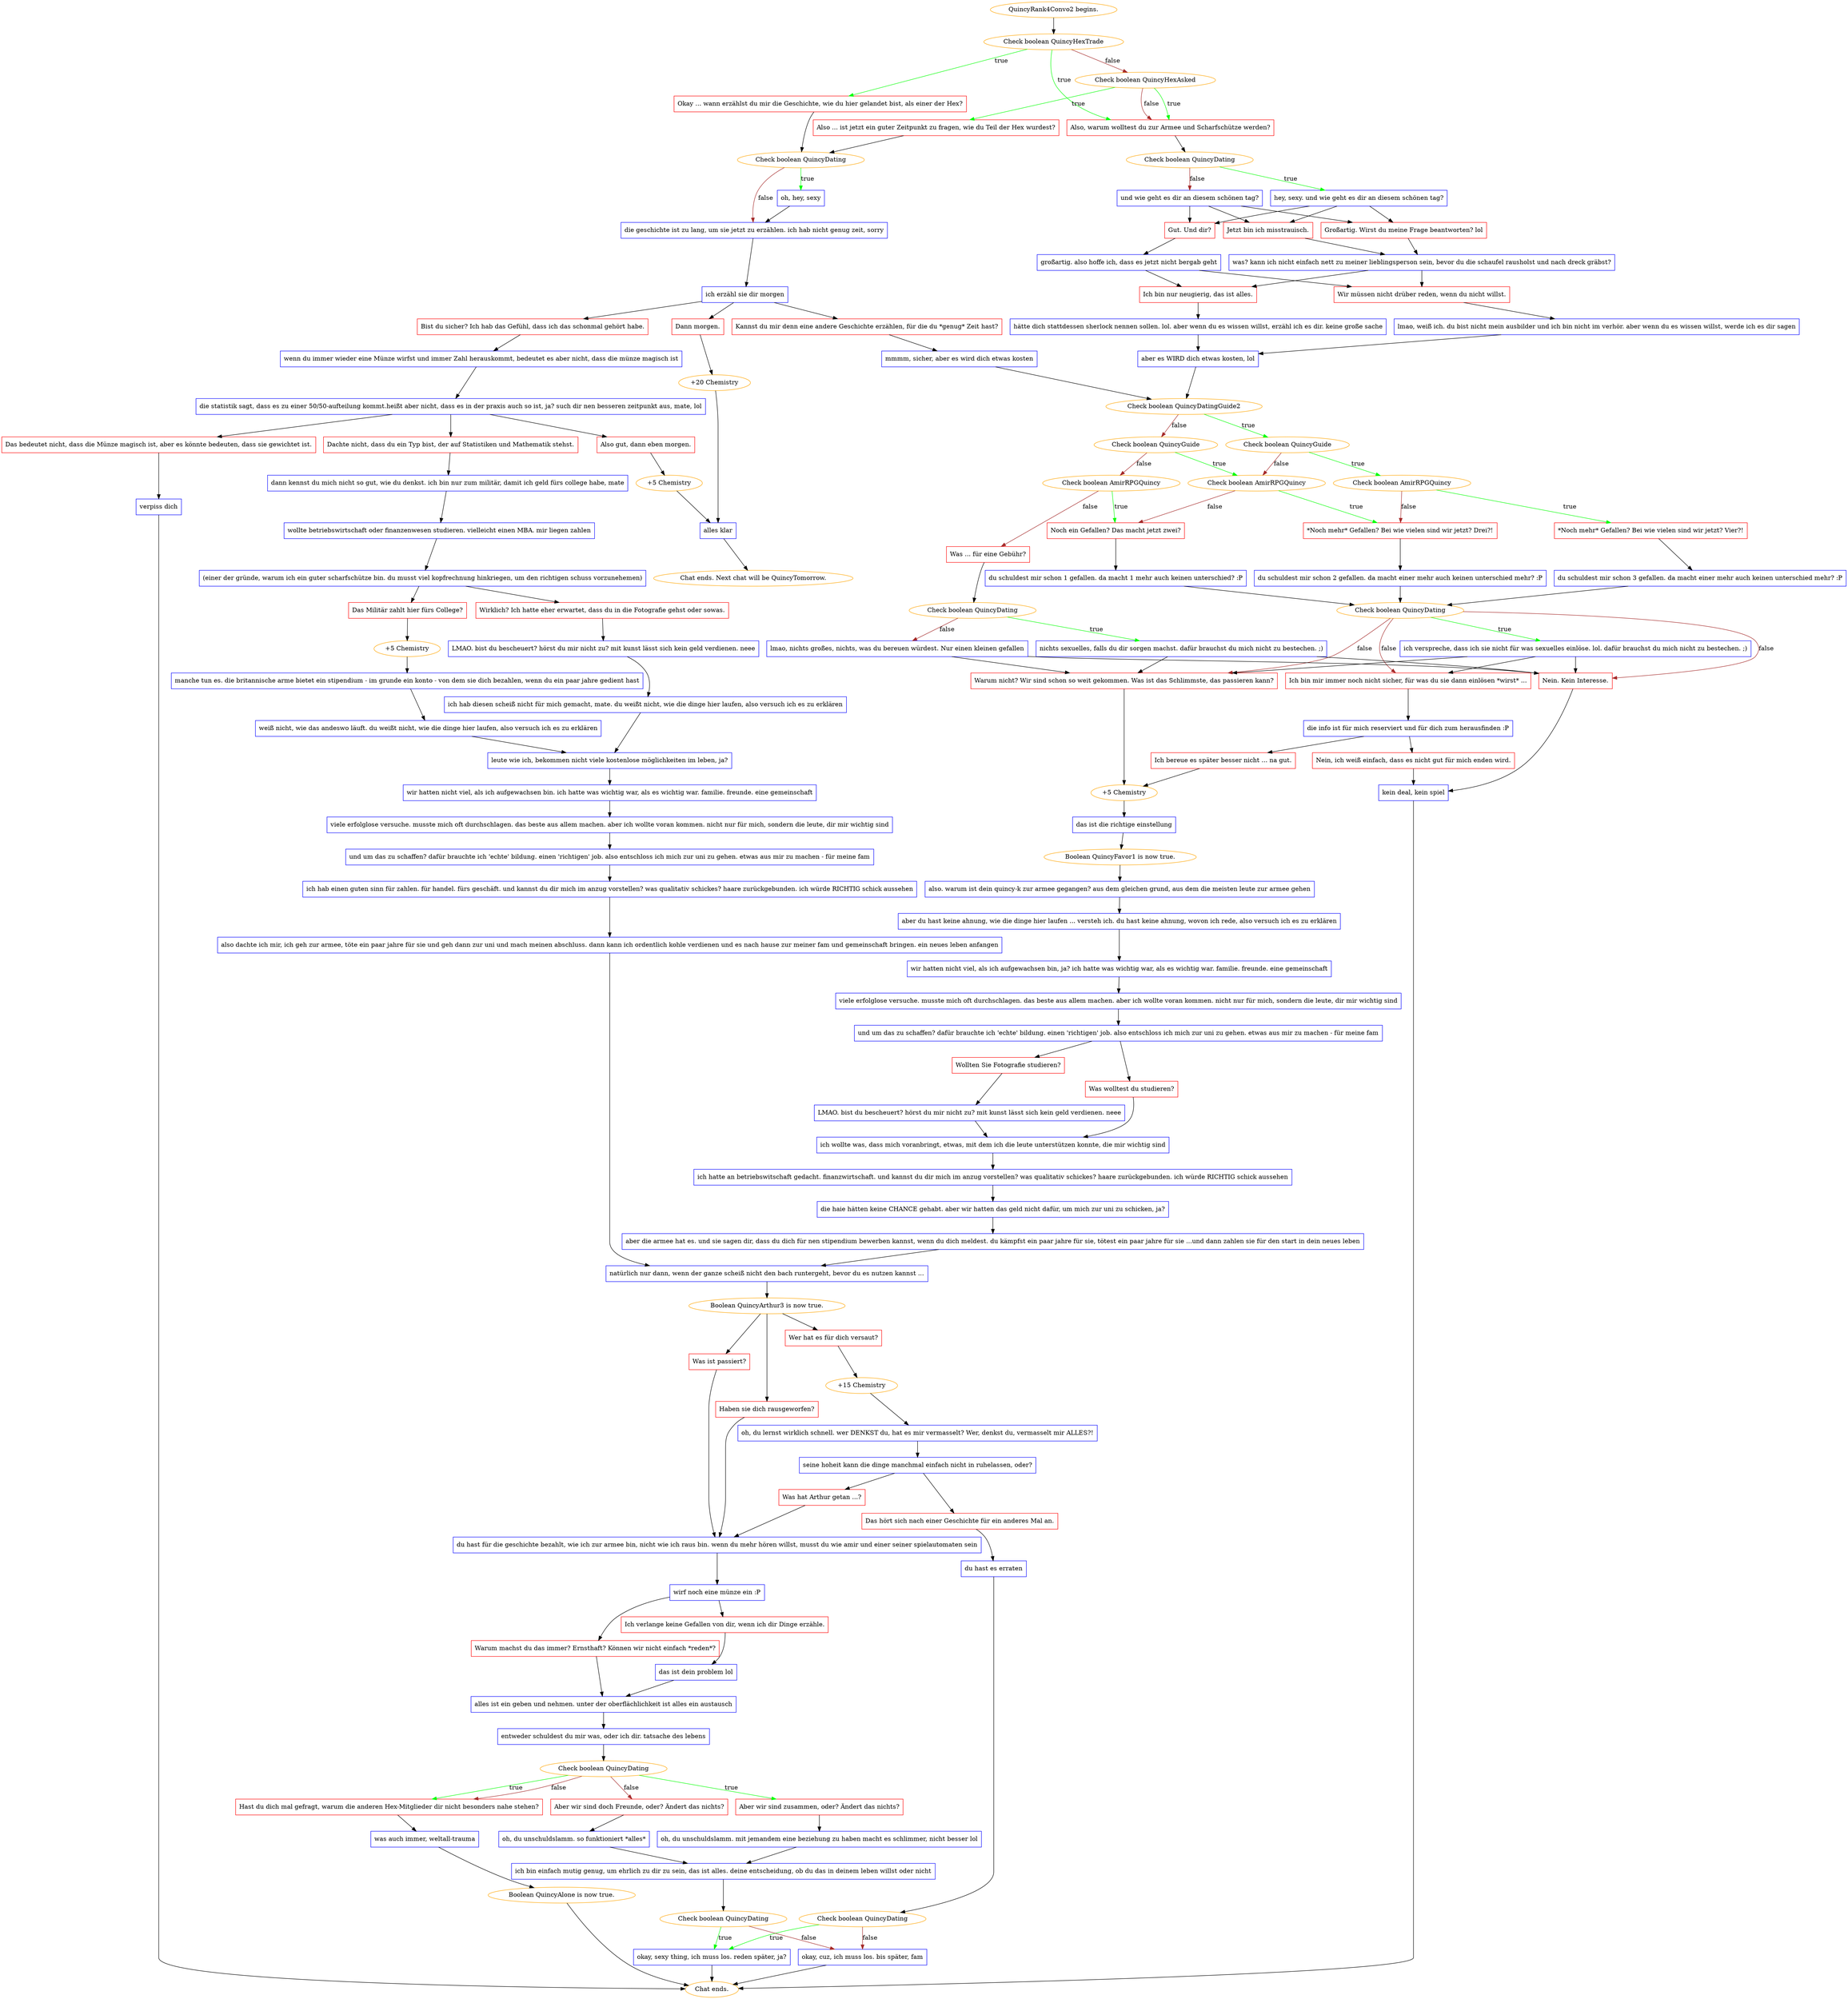 digraph {
	"QuincyRank4Convo2 begins." [color=orange];
		"QuincyRank4Convo2 begins." -> j2253162781;
	j2253162781 [label="Check boolean QuincyHexTrade",color=orange];
		j2253162781 -> j1490044870 [label=true,color=green];
		j2253162781 -> j3445681608 [label=true,color=green];
		j2253162781 -> j3813648319 [label=false,color=brown];
	j1490044870 [label="Also, warum wolltest du zur Armee und Scharfschütze werden?",shape=box,color=red];
		j1490044870 -> j975604575;
	j3445681608 [label="Okay ... wann erzählst du mir die Geschichte, wie du hier gelandet bist, als einer der Hex?",shape=box,color=red];
		j3445681608 -> j1313632766;
	j3813648319 [label="Check boolean QuincyHexAsked",color=orange];
		j3813648319 -> j1854250453 [label=true,color=green];
		j3813648319 -> j1490044870 [label=true,color=green];
		j3813648319 -> j1490044870 [label=false,color=brown];
	j975604575 [label="Check boolean QuincyDating",color=orange];
		j975604575 -> j1924084413 [label=true,color=green];
		j975604575 -> j3499117557 [label=false,color=brown];
	j1313632766 [label="Check boolean QuincyDating",color=orange];
		j1313632766 -> j338038618 [label=true,color=green];
		j1313632766 -> j1935450601 [label=false,color=brown];
	j1854250453 [label="Also ... ist jetzt ein guter Zeitpunkt zu fragen, wie du Teil der Hex wurdest?",shape=box,color=red];
		j1854250453 -> j1313632766;
	j1924084413 [label="hey, sexy. und wie geht es dir an diesem schönen tag?",shape=box,color=blue];
		j1924084413 -> j3232047324;
		j1924084413 -> j3018643783;
		j1924084413 -> j3332037933;
	j3499117557 [label="und wie geht es dir an diesem schönen tag?",shape=box,color=blue];
		j3499117557 -> j3232047324;
		j3499117557 -> j3018643783;
		j3499117557 -> j3332037933;
	j338038618 [label="oh, hey, sexy",shape=box,color=blue];
		j338038618 -> j1935450601;
	j1935450601 [label="die geschichte ist zu lang, um sie jetzt zu erzählen. ich hab nicht genug zeit, sorry",shape=box,color=blue];
		j1935450601 -> j2626273986;
	j3232047324 [label="Gut. Und dir?",shape=box,color=red];
		j3232047324 -> j3371271924;
	j3018643783 [label="Jetzt bin ich misstrauisch.",shape=box,color=red];
		j3018643783 -> j3299235726;
	j3332037933 [label="Großartig. Wirst du meine Frage beantworten? lol",shape=box,color=red];
		j3332037933 -> j3299235726;
	j2626273986 [label="ich erzähl sie dir morgen",shape=box,color=blue];
		j2626273986 -> j1855636921;
		j2626273986 -> j2444100899;
		j2626273986 -> j1278006656;
	j3371271924 [label="großartig. also hoffe ich, dass es jetzt nicht bergab geht",shape=box,color=blue];
		j3371271924 -> j2106086854;
		j3371271924 -> j2092629055;
	j3299235726 [label="was? kann ich nicht einfach nett zu meiner lieblingsperson sein, bevor du die schaufel rausholst und nach dreck gräbst?",shape=box,color=blue];
		j3299235726 -> j2106086854;
		j3299235726 -> j2092629055;
	j1855636921 [label="Kannst du mir denn eine andere Geschichte erzählen, für die du *genug* Zeit hast?",shape=box,color=red];
		j1855636921 -> j1909421445;
	j2444100899 [label="Bist du sicher? Ich hab das Gefühl, dass ich das schonmal gehört habe.",shape=box,color=red];
		j2444100899 -> j1956520045;
	j1278006656 [label="Dann morgen.",shape=box,color=red];
		j1278006656 -> j2071629330;
	j2106086854 [label="Ich bin nur neugierig, das ist alles.",shape=box,color=red];
		j2106086854 -> j1711708106;
	j2092629055 [label="Wir müssen nicht drüber reden, wenn du nicht willst.",shape=box,color=red];
		j2092629055 -> j2472293111;
	j1909421445 [label="mmmm, sicher, aber es wird dich etwas kosten",shape=box,color=blue];
		j1909421445 -> j3024806683;
	j1956520045 [label="wenn du immer wieder eine Münze wirfst und immer Zahl herauskommt, bedeutet es aber nicht, dass die münze magisch ist",shape=box,color=blue];
		j1956520045 -> j2529633616;
	j2071629330 [label="+20 Chemistry",color=orange];
		j2071629330 -> j1677186194;
	j1711708106 [label="hätte dich stattdessen sherlock nennen sollen. lol. aber wenn du es wissen willst, erzähl ich es dir. keine große sache",shape=box,color=blue];
		j1711708106 -> j485336578;
	j2472293111 [label="lmao, weiß ich. du bist nicht mein ausbilder und ich bin nicht im verhör. aber wenn du es wissen willst, werde ich es dir sagen",shape=box,color=blue];
		j2472293111 -> j485336578;
	j3024806683 [label="Check boolean QuincyDatingGuide2",color=orange];
		j3024806683 -> j669743190 [label=true,color=green];
		j3024806683 -> j43061601 [label=false,color=brown];
	j2529633616 [label="die statistik sagt, dass es zu einer 50/50-aufteilung kommt.heißt aber nicht, dass es in der praxis auch so ist, ja? such dir nen besseren zeitpunkt aus, mate, lol",shape=box,color=blue];
		j2529633616 -> j1313117018;
		j2529633616 -> j967896436;
		j2529633616 -> j2719229015;
	j1677186194 [label="alles klar",shape=box,color=blue];
		j1677186194 -> "Chat ends. Next chat will be QuincyTomorrow.";
	j485336578 [label="aber es WIRD dich etwas kosten, lol",shape=box,color=blue];
		j485336578 -> j3024806683;
	j669743190 [label="Check boolean QuincyGuide",color=orange];
		j669743190 -> j2725101485 [label=true,color=green];
		j669743190 -> j2826705318 [label=false,color=brown];
	j43061601 [label="Check boolean QuincyGuide",color=orange];
		j43061601 -> j2826705318 [label=true,color=green];
		j43061601 -> j2323465099 [label=false,color=brown];
	j1313117018 [label="Dachte nicht, dass du ein Typ bist, der auf Statistiken und Mathematik stehst.",shape=box,color=red];
		j1313117018 -> j3624127603;
	j967896436 [label="Das bedeutet nicht, dass die Münze magisch ist, aber es könnte bedeuten, dass sie gewichtet ist.",shape=box,color=red];
		j967896436 -> j1392052560;
	j2719229015 [label="Also gut, dann eben morgen.",shape=box,color=red];
		j2719229015 -> j4128935618;
	"Chat ends. Next chat will be QuincyTomorrow." [color=orange];
	j2725101485 [label="Check boolean AmirRPGQuincy",color=orange];
		j2725101485 -> j3481155732 [label=true,color=green];
		j2725101485 -> j3584267619 [label=false,color=brown];
	j2826705318 [label="Check boolean AmirRPGQuincy",color=orange];
		j2826705318 -> j3584267619 [label=true,color=green];
		j2826705318 -> j3856396883 [label=false,color=brown];
	j2323465099 [label="Check boolean AmirRPGQuincy",color=orange];
		j2323465099 -> j3856396883 [label=true,color=green];
		j2323465099 -> j2653703400 [label=false,color=brown];
	j3624127603 [label="dann kennst du mich nicht so gut, wie du denkst. ich bin nur zum militär, damit ich geld fürs college habe, mate",shape=box,color=blue];
		j3624127603 -> j3677234640;
	j1392052560 [label="verpiss dich",shape=box,color=blue];
		j1392052560 -> "Chat ends.";
	j4128935618 [label="+5 Chemistry",color=orange];
		j4128935618 -> j1677186194;
	j3481155732 [label="*Noch mehr* Gefallen? Bei wie vielen sind wir jetzt? Vier?!",shape=box,color=red];
		j3481155732 -> j1167924235;
	j3584267619 [label="*Noch mehr* Gefallen? Bei wie vielen sind wir jetzt? Drei?!",shape=box,color=red];
		j3584267619 -> j2874771470;
	j3856396883 [label="Noch ein Gefallen? Das macht jetzt zwei?",shape=box,color=red];
		j3856396883 -> j4118376046;
	j2653703400 [label="Was ... für eine Gebühr?",shape=box,color=red];
		j2653703400 -> j1693636721;
	j3677234640 [label="wollte betriebswirtschaft oder finanzenwesen studieren. vielleicht einen MBA. mir liegen zahlen",shape=box,color=blue];
		j3677234640 -> j3543677440;
	"Chat ends." [color=orange];
	j1167924235 [label="du schuldest mir schon 3 gefallen. da macht einer mehr auch keinen unterschied mehr? :P",shape=box,color=blue];
		j1167924235 -> j3185193467;
	j2874771470 [label="du schuldest mir schon 2 gefallen. da macht einer mehr auch keinen unterschied mehr? :P",shape=box,color=blue];
		j2874771470 -> j3185193467;
	j4118376046 [label="du schuldest mir schon 1 gefallen. da macht 1 mehr auch keinen unterschied? :P",shape=box,color=blue];
		j4118376046 -> j3185193467;
	j1693636721 [label="Check boolean QuincyDating",color=orange];
		j1693636721 -> j4016881954 [label=true,color=green];
		j1693636721 -> j2311489975 [label=false,color=brown];
	j3543677440 [label="(einer der gründe, warum ich ein guter scharfschütze bin. du musst viel kopfrechnung hinkriegen, um den richtigen schuss vorzunehemen)",shape=box,color=blue];
		j3543677440 -> j2352052965;
		j3543677440 -> j1412350782;
	j3185193467 [label="Check boolean QuincyDating",color=orange];
		j3185193467 -> j1362630577 [label=true,color=green];
		j3185193467 -> j1289934502 [label=false,color=brown];
		j3185193467 -> j2109192981 [label=false,color=brown];
		j3185193467 -> j3037520556 [label=false,color=brown];
	j4016881954 [label="nichts sexuelles, falls du dir sorgen machst. dafür brauchst du mich nicht zu bestechen. ;)",shape=box,color=blue];
		j4016881954 -> j3037520556;
		j4016881954 -> j2109192981;
	j2311489975 [label="lmao, nichts großes, nichts, was du bereuen würdest. Nur einen kleinen gefallen",shape=box,color=blue];
		j2311489975 -> j3037520556;
		j2311489975 -> j2109192981;
	j2352052965 [label="Wirklich? Ich hatte eher erwartet, dass du in die Fotografie gehst oder sowas.",shape=box,color=red];
		j2352052965 -> j1770686491;
	j1412350782 [label="Das Militär zahlt hier fürs College?",shape=box,color=red];
		j1412350782 -> j3764822025;
	j1362630577 [label="ich verspreche, dass ich sie nicht für was sexuelles einlöse. lol. dafür brauchst du mich nicht zu bestechen. ;)",shape=box,color=blue];
		j1362630577 -> j1289934502;
		j1362630577 -> j2109192981;
		j1362630577 -> j3037520556;
	j1289934502 [label="Ich bin mir immer noch nicht sicher, für was du sie dann einlösen *wirst* ...",shape=box,color=red];
		j1289934502 -> j330183486;
	j2109192981 [label="Nein. Kein Interesse.",shape=box,color=red];
		j2109192981 -> j1710154978;
	j3037520556 [label="Warum nicht? Wir sind schon so weit gekommen. Was ist das Schlimmste, das passieren kann?",shape=box,color=red];
		j3037520556 -> j3467871559;
	j1770686491 [label="LMAO. bist du bescheuert? hörst du mir nicht zu? mit kunst lässt sich kein geld verdienen. neee",shape=box,color=blue];
		j1770686491 -> j1475485540;
	j3764822025 [label="+5 Chemistry",color=orange];
		j3764822025 -> j1146911244;
	j330183486 [label="die info ist für mich reserviert und für dich zum herausfinden :P",shape=box,color=blue];
		j330183486 -> j3579165223;
		j330183486 -> j897634106;
	j1710154978 [label="kein deal, kein spiel",shape=box,color=blue];
		j1710154978 -> "Chat ends.";
	j3467871559 [label="+5 Chemistry",color=orange];
		j3467871559 -> j2014416367;
	j1475485540 [label="ich hab diesen scheiß nicht für mich gemacht, mate. du weißt nicht, wie die dinge hier laufen, also versuch ich es zu erklären",shape=box,color=blue];
		j1475485540 -> j2043524159;
	j1146911244 [label="manche tun es. die britannische arme bietet ein stipendium - im grunde ein konto - von dem sie dich bezahlen, wenn du ein paar jahre gedient hast",shape=box,color=blue];
		j1146911244 -> j2483953159;
	j3579165223 [label="Ich bereue es später besser nicht ... na gut.",shape=box,color=red];
		j3579165223 -> j3467871559;
	j897634106 [label="Nein, ich weiß einfach, dass es nicht gut für mich enden wird.",shape=box,color=red];
		j897634106 -> j1710154978;
	j2014416367 [label="das ist die richtige einstellung",shape=box,color=blue];
		j2014416367 -> j951491326;
	j2043524159 [label="leute wie ich, bekommen nicht viele kostenlose möglichkeiten im leben, ja?",shape=box,color=blue];
		j2043524159 -> j418747177;
	j2483953159 [label="weiß nicht, wie das andeswo läuft. du weißt nicht, wie die dinge hier laufen, also versuch ich es zu erklären",shape=box,color=blue];
		j2483953159 -> j2043524159;
	j951491326 [label="Boolean QuincyFavor1 is now true.",color=orange];
		j951491326 -> j1204366919;
	j418747177 [label="wir hatten nicht viel, als ich aufgewachsen bin. ich hatte was wichtig war, als es wichtig war. familie. freunde. eine gemeinschaft",shape=box,color=blue];
		j418747177 -> j4028884946;
	j1204366919 [label="also. warum ist dein quincy-k zur armee gegangen? aus dem gleichen grund, aus dem die meisten leute zur armee gehen",shape=box,color=blue];
		j1204366919 -> j2899377451;
	j4028884946 [label="viele erfolglose versuche. musste mich oft durchschlagen. das beste aus allem machen. aber ich wollte voran kommen. nicht nur für mich, sondern die leute, dir mir wichtig sind",shape=box,color=blue];
		j4028884946 -> j3419971406;
	j2899377451 [label="aber du hast keine ahnung, wie die dinge hier laufen ... versteh ich. du hast keine ahnung, wovon ich rede, also versuch ich es zu erklären",shape=box,color=blue];
		j2899377451 -> j246811300;
	j3419971406 [label="und um das zu schaffen? dafür brauchte ich 'echte' bildung. einen 'richtigen' job. also entschloss ich mich zur uni zu gehen. etwas aus mir zu machen - für meine fam",shape=box,color=blue];
		j3419971406 -> j336399092;
	j246811300 [label="wir hatten nicht viel, als ich aufgewachsen bin, ja? ich hatte was wichtig war, als es wichtig war. familie. freunde. eine gemeinschaft",shape=box,color=blue];
		j246811300 -> j1602842098;
	j336399092 [label="ich hab einen guten sinn für zahlen. für handel. fürs geschäft. und kannst du dir mich im anzug vorstellen? was qualitativ schickes? haare zurückgebunden. ich würde RICHTIG schick aussehen",shape=box,color=blue];
		j336399092 -> j3372235399;
	j1602842098 [label="viele erfolglose versuche. musste mich oft durchschlagen. das beste aus allem machen. aber ich wollte voran kommen. nicht nur für mich, sondern die leute, dir mir wichtig sind",shape=box,color=blue];
		j1602842098 -> j3356785376;
	j3372235399 [label="also dachte ich mir, ich geh zur armee, töte ein paar jahre für sie und geh dann zur uni und mach meinen abschluss. dann kann ich ordentlich kohle verdienen und es nach hause zur meiner fam und gemeinschaft bringen. ein neues leben anfangen",shape=box,color=blue];
		j3372235399 -> j300791333;
	j3356785376 [label="und um das zu schaffen? dafür brauchte ich 'echte' bildung. einen 'richtigen' job. also entschloss ich mich zur uni zu gehen. etwas aus mir zu machen - für meine fam",shape=box,color=blue];
		j3356785376 -> j3193227758;
		j3356785376 -> j1773116649;
	j300791333 [label="natürlich nur dann, wenn der ganze scheiß nicht den bach runtergeht, bevor du es nutzen kannst ...",shape=box,color=blue];
		j300791333 -> j2003456676;
	j3193227758 [label="Wollten Sie Fotografie studieren?",shape=box,color=red];
		j3193227758 -> j788410927;
	j1773116649 [label="Was wolltest du studieren?",shape=box,color=red];
		j1773116649 -> j2091191085;
	j2003456676 [label="Boolean QuincyArthur3 is now true.",color=orange];
		j2003456676 -> j1813416931;
		j2003456676 -> j1976825683;
		j2003456676 -> j337352956;
	j788410927 [label="LMAO. bist du bescheuert? hörst du mir nicht zu? mit kunst lässt sich kein geld verdienen. neee",shape=box,color=blue];
		j788410927 -> j2091191085;
	j2091191085 [label="ich wollte was, dass mich voranbringt, etwas, mit dem ich die leute unterstützen konnte, die mir wichtig sind",shape=box,color=blue];
		j2091191085 -> j2405648883;
	j1813416931 [label="Was ist passiert?",shape=box,color=red];
		j1813416931 -> j4188941600;
	j1976825683 [label="Wer hat es für dich versaut?",shape=box,color=red];
		j1976825683 -> j1835762899;
	j337352956 [label="Haben sie dich rausgeworfen?",shape=box,color=red];
		j337352956 -> j4188941600;
	j2405648883 [label="ich hatte an betriebswitschaft gedacht. finanzwirtschaft. und kannst du dir mich im anzug vorstellen? was qualitativ schickes? haare zurückgebunden. ich würde RICHTIG schick aussehen",shape=box,color=blue];
		j2405648883 -> j2534592844;
	j4188941600 [label="du hast für die geschichte bezahlt, wie ich zur armee bin, nicht wie ich raus bin. wenn du mehr hören willst, musst du wie amir und einer seiner spielautomaten sein",shape=box,color=blue];
		j4188941600 -> j6956584;
	j1835762899 [label="+15 Chemistry",color=orange];
		j1835762899 -> j1130577519;
	j2534592844 [label="die haie hätten keine CHANCE gehabt. aber wir hatten das geld nicht dafür, um mich zur uni zu schicken, ja?",shape=box,color=blue];
		j2534592844 -> j2101275636;
	j6956584 [label="wirf noch eine münze ein :P",shape=box,color=blue];
		j6956584 -> j819871960;
		j6956584 -> j2122828833;
	j1130577519 [label="oh, du lernst wirklich schnell. wer DENKST du, hat es mir vermasselt? Wer, denkst du, vermasselt mir ALLES?!",shape=box,color=blue];
		j1130577519 -> j1831322441;
	j2101275636 [label="aber die armee hat es. und sie sagen dir, dass du dich für nen stipendium bewerben kannst, wenn du dich meldest. du kämpfst ein paar jahre für sie, tötest ein paar jahre für sie ...und dann zahlen sie für den start in dein neues leben",shape=box,color=blue];
		j2101275636 -> j300791333;
	j819871960 [label="Warum machst du das immer? Ernsthaft? Können wir nicht einfach *reden*?",shape=box,color=red];
		j819871960 -> j2044643229;
	j2122828833 [label="Ich verlange keine Gefallen von dir, wenn ich dir Dinge erzähle.",shape=box,color=red];
		j2122828833 -> j1008665712;
	j1831322441 [label="seine hoheit kann die dinge manchmal einfach nicht in ruhelassen, oder?",shape=box,color=blue];
		j1831322441 -> j1649576658;
		j1831322441 -> j447571577;
	j2044643229 [label="alles ist ein geben und nehmen. unter der oberflächlichkeit ist alles ein austausch",shape=box,color=blue];
		j2044643229 -> j1815321950;
	j1008665712 [label="das ist dein problem lol",shape=box,color=blue];
		j1008665712 -> j2044643229;
	j1649576658 [label="Was hat Arthur getan ...?",shape=box,color=red];
		j1649576658 -> j4188941600;
	j447571577 [label="Das hört sich nach einer Geschichte für ein anderes Mal an.",shape=box,color=red];
		j447571577 -> j4230090045;
	j1815321950 [label="entweder schuldest du mir was, oder ich dir. tatsache des lebens",shape=box,color=blue];
		j1815321950 -> j2519863613;
	j4230090045 [label="du hast es erraten",shape=box,color=blue];
		j4230090045 -> j2650928113;
	j2519863613 [label="Check boolean QuincyDating",color=orange];
		j2519863613 -> j2231581198 [label=true,color=green];
		j2519863613 -> j1399884958 [label=true,color=green];
		j2519863613 -> j415534564 [label=false,color=brown];
		j2519863613 -> j1399884958 [label=false,color=brown];
	j2650928113 [label="Check boolean QuincyDating",color=orange];
		j2650928113 -> j3804708242 [label=true,color=green];
		j2650928113 -> j3284660159 [label=false,color=brown];
	j2231581198 [label="Aber wir sind zusammen, oder? Ändert das nichts?",shape=box,color=red];
		j2231581198 -> j2073733720;
	j1399884958 [label="Hast du dich mal gefragt, warum die anderen Hex-Mitglieder dir nicht besonders nahe stehen?",shape=box,color=red];
		j1399884958 -> j1325883793;
	j415534564 [label="Aber wir sind doch Freunde, oder? Ändert das nichts?",shape=box,color=red];
		j415534564 -> j1467875555;
	j3804708242 [label="okay, sexy thing, ich muss los. reden später, ja?",shape=box,color=blue];
		j3804708242 -> "Chat ends.";
	j3284660159 [label="okay, cuz, ich muss los. bis später, fam",shape=box,color=blue];
		j3284660159 -> "Chat ends.";
	j2073733720 [label="oh, du unschuldslamm. mit jemandem eine beziehung zu haben macht es schlimmer, nicht besser lol",shape=box,color=blue];
		j2073733720 -> j301059722;
	j1325883793 [label="was auch immer, weltall-trauma",shape=box,color=blue];
		j1325883793 -> j2991450888;
	j1467875555 [label="oh, du unschuldslamm. so funktioniert *alles*",shape=box,color=blue];
		j1467875555 -> j301059722;
	j301059722 [label="ich bin einfach mutig genug, um ehrlich zu dir zu sein, das ist alles. deine entscheidung, ob du das in deinem leben willst oder nicht",shape=box,color=blue];
		j301059722 -> j327474352;
	j2991450888 [label="Boolean QuincyAlone is now true.",color=orange];
		j2991450888 -> "Chat ends.";
	j327474352 [label="Check boolean QuincyDating",color=orange];
		j327474352 -> j3804708242 [label=true,color=green];
		j327474352 -> j3284660159 [label=false,color=brown];
}